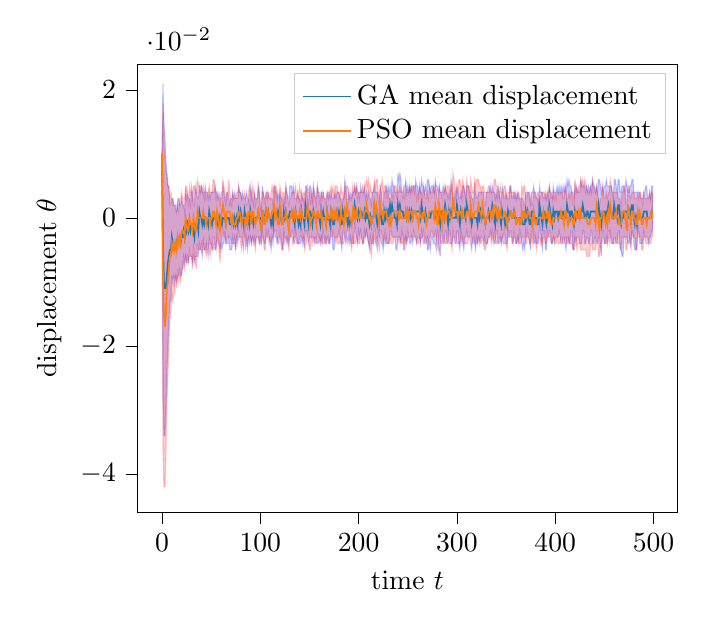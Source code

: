 % This file was created with tikzplotlib v0.10.1.
\begin{tikzpicture}

\definecolor{darkgray176}{RGB}{176,176,176}
\definecolor{darkorange25512714}{RGB}{255,127,14}
\definecolor{lightgray204}{RGB}{204,204,204}
\definecolor{steelblue31119180}{RGB}{31,119,180}

\begin{axis}[
legend cell align={left},
legend style={fill opacity=0.8, draw opacity=1, text opacity=1, draw=lightgray204},
tick align=outside,
tick pos=left,
x grid style={darkgray176},
xlabel={time \(\displaystyle t\)},
xmin=-24.95, xmax=523.95,
xtick style={color=black},
y grid style={darkgray176},
ylabel={displacement \(\displaystyle \theta\)},
ymin=-0.046, ymax=0.024,
ytick style={color=black}
]
\path [draw=blue, fill=blue, opacity=0.2]
(axis cs:0,0.01)
--(axis cs:0,0.01)
--(axis cs:1,-0.028)
--(axis cs:2,-0.034)
--(axis cs:3,-0.034)
--(axis cs:4,-0.03)
--(axis cs:5,-0.024)
--(axis cs:6,-0.02)
--(axis cs:7,-0.016)
--(axis cs:8,-0.013)
--(axis cs:9,-0.013)
--(axis cs:10,-0.009)
--(axis cs:11,-0.01)
--(axis cs:12,-0.009)
--(axis cs:13,-0.01)
--(axis cs:14,-0.009)
--(axis cs:15,-0.01)
--(axis cs:16,-0.009)
--(axis cs:17,-0.009)
--(axis cs:18,-0.008)
--(axis cs:19,-0.009)
--(axis cs:20,-0.009)
--(axis cs:21,-0.008)
--(axis cs:22,-0.006)
--(axis cs:23,-0.007)
--(axis cs:24,-0.006)
--(axis cs:25,-0.007)
--(axis cs:26,-0.006)
--(axis cs:27,-0.007)
--(axis cs:28,-0.006)
--(axis cs:29,-0.006)
--(axis cs:30,-0.006)
--(axis cs:31,-0.007)
--(axis cs:32,-0.006)
--(axis cs:33,-0.007)
--(axis cs:34,-0.006)
--(axis cs:35,-0.006)
--(axis cs:36,-0.006)
--(axis cs:37,-0.006)
--(axis cs:38,-0.004)
--(axis cs:39,-0.005)
--(axis cs:40,-0.005)
--(axis cs:41,-0.006)
--(axis cs:42,-0.004)
--(axis cs:43,-0.005)
--(axis cs:44,-0.005)
--(axis cs:45,-0.004)
--(axis cs:46,-0.005)
--(axis cs:47,-0.006)
--(axis cs:48,-0.003)
--(axis cs:49,-0.004)
--(axis cs:50,-0.004)
--(axis cs:51,-0.005)
--(axis cs:52,-0.005)
--(axis cs:53,-0.004)
--(axis cs:54,-0.005)
--(axis cs:55,-0.005)
--(axis cs:56,-0.003)
--(axis cs:57,-0.004)
--(axis cs:58,-0.004)
--(axis cs:59,-0.005)
--(axis cs:60,-0.004)
--(axis cs:61,-0.005)
--(axis cs:62,-0.004)
--(axis cs:63,-0.004)
--(axis cs:64,-0.002)
--(axis cs:65,-0.004)
--(axis cs:66,-0.004)
--(axis cs:67,-0.004)
--(axis cs:68,-0.003)
--(axis cs:69,-0.005)
--(axis cs:70,-0.005)
--(axis cs:71,-0.005)
--(axis cs:72,-0.003)
--(axis cs:73,-0.004)
--(axis cs:74,-0.003)
--(axis cs:75,-0.005)
--(axis cs:76,-0.003)
--(axis cs:77,-0.004)
--(axis cs:78,-0.003)
--(axis cs:79,-0.003)
--(axis cs:80,-0.003)
--(axis cs:81,-0.003)
--(axis cs:82,-0.004)
--(axis cs:83,-0.005)
--(axis cs:84,-0.002)
--(axis cs:85,-0.003)
--(axis cs:86,-0.004)
--(axis cs:87,-0.005)
--(axis cs:88,-0.003)
--(axis cs:89,-0.004)
--(axis cs:90,-0.003)
--(axis cs:91,-0.004)
--(axis cs:92,-0.003)
--(axis cs:93,-0.004)
--(axis cs:94,-0.003)
--(axis cs:95,-0.004)
--(axis cs:96,-0.003)
--(axis cs:97,-0.003)
--(axis cs:98,-0.003)
--(axis cs:99,-0.004)
--(axis cs:100,-0.003)
--(axis cs:101,-0.004)
--(axis cs:102,-0.002)
--(axis cs:103,-0.003)
--(axis cs:104,-0.004)
--(axis cs:105,-0.004)
--(axis cs:106,-0.003)
--(axis cs:107,-0.003)
--(axis cs:108,-0.002)
--(axis cs:109,-0.003)
--(axis cs:110,-0.004)
--(axis cs:111,-0.005)
--(axis cs:112,-0.003)
--(axis cs:113,-0.004)
--(axis cs:114,-0.002)
--(axis cs:115,-0.003)
--(axis cs:116,-0.003)
--(axis cs:117,-0.004)
--(axis cs:118,-0.003)
--(axis cs:119,-0.003)
--(axis cs:120,-0.003)
--(axis cs:121,-0.004)
--(axis cs:122,-0.005)
--(axis cs:123,-0.005)
--(axis cs:124,-0.002)
--(axis cs:125,-0.003)
--(axis cs:126,-0.003)
--(axis cs:127,-0.004)
--(axis cs:128,-0.003)
--(axis cs:129,-0.004)
--(axis cs:130,-0.003)
--(axis cs:131,-0.003)
--(axis cs:132,-0.002)
--(axis cs:133,-0.002)
--(axis cs:134,-0.004)
--(axis cs:135,-0.004)
--(axis cs:136,-0.002)
--(axis cs:137,-0.003)
--(axis cs:138,-0.004)
--(axis cs:139,-0.004)
--(axis cs:140,-0.004)
--(axis cs:141,-0.004)
--(axis cs:142,-0.003)
--(axis cs:143,-0.004)
--(axis cs:144,-0.003)
--(axis cs:145,-0.004)
--(axis cs:146,-0.002)
--(axis cs:147,-0.002)
--(axis cs:148,-0.003)
--(axis cs:149,-0.004)
--(axis cs:150,-0.003)
--(axis cs:151,-0.003)
--(axis cs:152,-0.003)
--(axis cs:153,-0.003)
--(axis cs:154,-0.003)
--(axis cs:155,-0.004)
--(axis cs:156,-0.003)
--(axis cs:157,-0.003)
--(axis cs:158,-0.004)
--(axis cs:159,-0.004)
--(axis cs:160,-0.003)
--(axis cs:161,-0.004)
--(axis cs:162,-0.003)
--(axis cs:163,-0.004)
--(axis cs:164,-0.002)
--(axis cs:165,-0.003)
--(axis cs:166,-0.004)
--(axis cs:167,-0.004)
--(axis cs:168,-0.003)
--(axis cs:169,-0.003)
--(axis cs:170,-0.004)
--(axis cs:171,-0.004)
--(axis cs:172,-0.001)
--(axis cs:173,-0.003)
--(axis cs:174,-0.005)
--(axis cs:175,-0.005)
--(axis cs:176,-0.003)
--(axis cs:177,-0.003)
--(axis cs:178,-0.003)
--(axis cs:179,-0.003)
--(axis cs:180,-0.002)
--(axis cs:181,-0.003)
--(axis cs:182,-0.004)
--(axis cs:183,-0.005)
--(axis cs:184,-0.002)
--(axis cs:185,-0.002)
--(axis cs:186,-0.003)
--(axis cs:187,-0.004)
--(axis cs:188,-0.003)
--(axis cs:189,-0.004)
--(axis cs:190,-0.003)
--(axis cs:191,-0.004)
--(axis cs:192,-0.003)
--(axis cs:193,-0.004)
--(axis cs:194,-0.004)
--(axis cs:195,-0.004)
--(axis cs:196,-0.001)
--(axis cs:197,-0.002)
--(axis cs:198,-0.003)
--(axis cs:199,-0.004)
--(axis cs:200,-0.002)
--(axis cs:201,-0.003)
--(axis cs:202,-0.002)
--(axis cs:203,-0.003)
--(axis cs:204,-0.004)
--(axis cs:205,-0.004)
--(axis cs:206,-0.002)
--(axis cs:207,-0.003)
--(axis cs:208,-0.002)
--(axis cs:209,-0.003)
--(axis cs:210,-0.004)
--(axis cs:211,-0.005)
--(axis cs:212,-0.003)
--(axis cs:213,-0.004)
--(axis cs:214,-0.004)
--(axis cs:215,-0.004)
--(axis cs:216,-0.001)
--(axis cs:217,-0.002)
--(axis cs:218,-0.004)
--(axis cs:219,-0.005)
--(axis cs:220,-0.002)
--(axis cs:221,-0.003)
--(axis cs:222,-0.003)
--(axis cs:223,-0.004)
--(axis cs:224,-0.004)
--(axis cs:225,-0.005)
--(axis cs:226,-0.003)
--(axis cs:227,-0.004)
--(axis cs:228,-0.003)
--(axis cs:229,-0.004)
--(axis cs:230,-0.004)
--(axis cs:231,-0.004)
--(axis cs:232,-0.002)
--(axis cs:233,-0.002)
--(axis cs:234,-0.003)
--(axis cs:235,-0.003)
--(axis cs:236,-0.003)
--(axis cs:237,-0.003)
--(axis cs:238,-0.005)
--(axis cs:239,-0.005)
--(axis cs:240,-0.003)
--(axis cs:241,-0.003)
--(axis cs:242,-0.003)
--(axis cs:243,-0.004)
--(axis cs:244,-0.002)
--(axis cs:245,-0.003)
--(axis cs:246,-0.005)
--(axis cs:247,-0.005)
--(axis cs:248,-0.003)
--(axis cs:249,-0.004)
--(axis cs:250,-0.003)
--(axis cs:251,-0.003)
--(axis cs:252,-0.004)
--(axis cs:253,-0.004)
--(axis cs:254,-0.003)
--(axis cs:255,-0.004)
--(axis cs:256,-0.003)
--(axis cs:257,-0.003)
--(axis cs:258,-0.003)
--(axis cs:259,-0.004)
--(axis cs:260,-0.003)
--(axis cs:261,-0.003)
--(axis cs:262,-0.003)
--(axis cs:263,-0.004)
--(axis cs:264,-0.002)
--(axis cs:265,-0.003)
--(axis cs:266,-0.004)
--(axis cs:267,-0.004)
--(axis cs:268,-0.003)
--(axis cs:269,-0.003)
--(axis cs:270,-0.005)
--(axis cs:271,-0.005)
--(axis cs:272,-0.004)
--(axis cs:273,-0.005)
--(axis cs:274,-0.003)
--(axis cs:275,-0.003)
--(axis cs:276,-0.004)
--(axis cs:277,-0.004)
--(axis cs:278,-0.004)
--(axis cs:279,-0.005)
--(axis cs:280,-0.002)
--(axis cs:281,-0.003)
--(axis cs:282,-0.005)
--(axis cs:283,-0.006)
--(axis cs:284,-0.002)
--(axis cs:285,-0.002)
--(axis cs:286,-0.004)
--(axis cs:287,-0.004)
--(axis cs:288,-0.002)
--(axis cs:289,-0.002)
--(axis cs:290,-0.004)
--(axis cs:291,-0.004)
--(axis cs:292,-0.002)
--(axis cs:293,-0.002)
--(axis cs:294,-0.004)
--(axis cs:295,-0.004)
--(axis cs:296,-0.003)
--(axis cs:297,-0.003)
--(axis cs:298,-0.004)
--(axis cs:299,-0.004)
--(axis cs:300,-0.002)
--(axis cs:301,-0.002)
--(axis cs:302,-0.004)
--(axis cs:303,-0.005)
--(axis cs:304,-0.002)
--(axis cs:305,-0.003)
--(axis cs:306,-0.004)
--(axis cs:307,-0.005)
--(axis cs:308,-0.003)
--(axis cs:309,-0.003)
--(axis cs:310,-0.002)
--(axis cs:311,-0.003)
--(axis cs:312,-0.003)
--(axis cs:313,-0.003)
--(axis cs:314,-0.004)
--(axis cs:315,-0.005)
--(axis cs:316,-0.003)
--(axis cs:317,-0.003)
--(axis cs:318,-0.004)
--(axis cs:319,-0.005)
--(axis cs:320,-0.003)
--(axis cs:321,-0.004)
--(axis cs:322,-0.003)
--(axis cs:323,-0.004)
--(axis cs:324,-0.003)
--(axis cs:325,-0.003)
--(axis cs:326,-0.003)
--(axis cs:327,-0.004)
--(axis cs:328,-0.003)
--(axis cs:329,-0.004)
--(axis cs:330,-0.004)
--(axis cs:331,-0.004)
--(axis cs:332,-0.003)
--(axis cs:333,-0.003)
--(axis cs:334,-0.002)
--(axis cs:335,-0.003)
--(axis cs:336,-0.002)
--(axis cs:337,-0.003)
--(axis cs:338,-0.004)
--(axis cs:339,-0.004)
--(axis cs:340,-0.002)
--(axis cs:341,-0.002)
--(axis cs:342,-0.004)
--(axis cs:343,-0.004)
--(axis cs:344,-0.003)
--(axis cs:345,-0.004)
--(axis cs:346,-0.003)
--(axis cs:347,-0.004)
--(axis cs:348,-0.004)
--(axis cs:349,-0.004)
--(axis cs:350,-0.004)
--(axis cs:351,-0.004)
--(axis cs:352,-0.002)
--(axis cs:353,-0.003)
--(axis cs:354,-0.003)
--(axis cs:355,-0.003)
--(axis cs:356,-0.003)
--(axis cs:357,-0.004)
--(axis cs:358,-0.003)
--(axis cs:359,-0.003)
--(axis cs:360,-0.004)
--(axis cs:361,-0.004)
--(axis cs:362,-0.003)
--(axis cs:363,-0.004)
--(axis cs:364,-0.002)
--(axis cs:365,-0.003)
--(axis cs:366,-0.004)
--(axis cs:367,-0.005)
--(axis cs:368,-0.004)
--(axis cs:369,-0.005)
--(axis cs:370,-0.002)
--(axis cs:371,-0.003)
--(axis cs:372,-0.003)
--(axis cs:373,-0.003)
--(axis cs:374,-0.004)
--(axis cs:375,-0.005)
--(axis cs:376,-0.001)
--(axis cs:377,-0.002)
--(axis cs:378,-0.004)
--(axis cs:379,-0.004)
--(axis cs:380,-0.003)
--(axis cs:381,-0.004)
--(axis cs:382,-0.004)
--(axis cs:383,-0.004)
--(axis cs:384,-0.001)
--(axis cs:385,-0.002)
--(axis cs:386,-0.004)
--(axis cs:387,-0.005)
--(axis cs:388,-0.002)
--(axis cs:389,-0.002)
--(axis cs:390,-0.005)
--(axis cs:391,-0.005)
--(axis cs:392,-0.003)
--(axis cs:393,-0.003)
--(axis cs:394,-0.002)
--(axis cs:395,-0.002)
--(axis cs:396,-0.004)
--(axis cs:397,-0.004)
--(axis cs:398,-0.003)
--(axis cs:399,-0.004)
--(axis cs:400,-0.003)
--(axis cs:401,-0.003)
--(axis cs:402,-0.003)
--(axis cs:403,-0.003)
--(axis cs:404,-0.002)
--(axis cs:405,-0.003)
--(axis cs:406,-0.004)
--(axis cs:407,-0.004)
--(axis cs:408,-0.003)
--(axis cs:409,-0.003)
--(axis cs:410,-0.004)
--(axis cs:411,-0.005)
--(axis cs:412,-0.003)
--(axis cs:413,-0.003)
--(axis cs:414,-0.004)
--(axis cs:415,-0.004)
--(axis cs:416,-0.002)
--(axis cs:417,-0.002)
--(axis cs:418,-0.005)
--(axis cs:419,-0.005)
--(axis cs:420,-0.003)
--(axis cs:421,-0.004)
--(axis cs:422,-0.003)
--(axis cs:423,-0.003)
--(axis cs:424,-0.003)
--(axis cs:425,-0.004)
--(axis cs:426,-0.004)
--(axis cs:427,-0.004)
--(axis cs:428,-0.002)
--(axis cs:429,-0.002)
--(axis cs:430,-0.004)
--(axis cs:431,-0.004)
--(axis cs:432,-0.003)
--(axis cs:433,-0.003)
--(axis cs:434,-0.004)
--(axis cs:435,-0.004)
--(axis cs:436,-0.002)
--(axis cs:437,-0.002)
--(axis cs:438,-0.004)
--(axis cs:439,-0.004)
--(axis cs:440,-0.003)
--(axis cs:441,-0.003)
--(axis cs:442,-0.004)
--(axis cs:443,-0.004)
--(axis cs:444,-0.003)
--(axis cs:445,-0.003)
--(axis cs:446,-0.005)
--(axis cs:447,-0.006)
--(axis cs:448,-0.002)
--(axis cs:449,-0.002)
--(axis cs:450,-0.004)
--(axis cs:451,-0.004)
--(axis cs:452,-0.003)
--(axis cs:453,-0.004)
--(axis cs:454,-0.002)
--(axis cs:455,-0.002)
--(axis cs:456,-0.003)
--(axis cs:457,-0.004)
--(axis cs:458,-0.004)
--(axis cs:459,-0.004)
--(axis cs:460,-0.003)
--(axis cs:461,-0.003)
--(axis cs:462,-0.004)
--(axis cs:463,-0.004)
--(axis cs:464,-0.002)
--(axis cs:465,-0.002)
--(axis cs:466,-0.005)
--(axis cs:467,-0.005)
--(axis cs:468,-0.006)
--(axis cs:469,-0.006)
--(axis cs:470,-0.003)
--(axis cs:471,-0.003)
--(axis cs:472,-0.003)
--(axis cs:473,-0.003)
--(axis cs:474,-0.004)
--(axis cs:475,-0.004)
--(axis cs:476,-0.003)
--(axis cs:477,-0.004)
--(axis cs:478,-0.002)
--(axis cs:479,-0.002)
--(axis cs:480,-0.004)
--(axis cs:481,-0.005)
--(axis cs:482,-0.005)
--(axis cs:483,-0.005)
--(axis cs:484,-0.001)
--(axis cs:485,-0.002)
--(axis cs:486,-0.004)
--(axis cs:487,-0.004)
--(axis cs:488,-0.004)
--(axis cs:489,-0.004)
--(axis cs:490,-0.002)
--(axis cs:491,-0.003)
--(axis cs:492,-0.003)
--(axis cs:493,-0.003)
--(axis cs:494,-0.003)
--(axis cs:495,-0.004)
--(axis cs:496,-0.003)
--(axis cs:497,-0.003)
--(axis cs:498,-0.002)
--(axis cs:499,-0.002)
--(axis cs:499,0.005)
--(axis cs:499,0.005)
--(axis cs:498,0.005)
--(axis cs:497,0.003)
--(axis cs:496,0.004)
--(axis cs:495,0.003)
--(axis cs:494,0.003)
--(axis cs:493,0.005)
--(axis cs:492,0.005)
--(axis cs:491,0.004)
--(axis cs:490,0.004)
--(axis cs:489,0.003)
--(axis cs:488,0.003)
--(axis cs:487,0.003)
--(axis cs:486,0.004)
--(axis cs:485,0.004)
--(axis cs:484,0.004)
--(axis cs:483,0.004)
--(axis cs:482,0.004)
--(axis cs:481,0.004)
--(axis cs:480,0.004)
--(axis cs:479,0.006)
--(axis cs:478,0.006)
--(axis cs:477,0.005)
--(axis cs:476,0.005)
--(axis cs:475,0.004)
--(axis cs:474,0.004)
--(axis cs:473,0.005)
--(axis cs:472,0.006)
--(axis cs:471,0.004)
--(axis cs:470,0.005)
--(axis cs:469,0.005)
--(axis cs:468,0.005)
--(axis cs:467,0.004)
--(axis cs:466,0.004)
--(axis cs:465,0.006)
--(axis cs:464,0.006)
--(axis cs:463,0.004)
--(axis cs:462,0.005)
--(axis cs:461,0.006)
--(axis cs:460,0.006)
--(axis cs:459,0.003)
--(axis cs:458,0.004)
--(axis cs:457,0.005)
--(axis cs:456,0.005)
--(axis cs:455,0.005)
--(axis cs:454,0.005)
--(axis cs:453,0.005)
--(axis cs:452,0.006)
--(axis cs:451,0.005)
--(axis cs:450,0.005)
--(axis cs:449,0.004)
--(axis cs:448,0.005)
--(axis cs:447,0.004)
--(axis cs:446,0.005)
--(axis cs:445,0.006)
--(axis cs:444,0.006)
--(axis cs:443,0.004)
--(axis cs:442,0.005)
--(axis cs:441,0.004)
--(axis cs:440,0.005)
--(axis cs:439,0.005)
--(axis cs:438,0.006)
--(axis cs:437,0.004)
--(axis cs:436,0.005)
--(axis cs:435,0.004)
--(axis cs:434,0.005)
--(axis cs:433,0.004)
--(axis cs:432,0.005)
--(axis cs:431,0.004)
--(axis cs:430,0.005)
--(axis cs:429,0.005)
--(axis cs:428,0.005)
--(axis cs:427,0.005)
--(axis cs:426,0.006)
--(axis cs:425,0.004)
--(axis cs:424,0.004)
--(axis cs:423,0.004)
--(axis cs:422,0.005)
--(axis cs:421,0.004)
--(axis cs:420,0.005)
--(axis cs:419,0.003)
--(axis cs:418,0.004)
--(axis cs:417,0.004)
--(axis cs:416,0.005)
--(axis cs:415,0.005)
--(axis cs:414,0.006)
--(axis cs:413,0.005)
--(axis cs:412,0.006)
--(axis cs:411,0.004)
--(axis cs:410,0.005)
--(axis cs:409,0.004)
--(axis cs:408,0.005)
--(axis cs:407,0.004)
--(axis cs:406,0.005)
--(axis cs:405,0.004)
--(axis cs:404,0.005)
--(axis cs:403,0.004)
--(axis cs:402,0.005)
--(axis cs:401,0.004)
--(axis cs:400,0.004)
--(axis cs:399,0.004)
--(axis cs:398,0.005)
--(axis cs:397,0.003)
--(axis cs:396,0.004)
--(axis cs:395,0.004)
--(axis cs:394,0.005)
--(axis cs:393,0.003)
--(axis cs:392,0.004)
--(axis cs:391,0.003)
--(axis cs:390,0.004)
--(axis cs:389,0.003)
--(axis cs:388,0.003)
--(axis cs:387,0.004)
--(axis cs:386,0.004)
--(axis cs:385,0.004)
--(axis cs:384,0.005)
--(axis cs:383,0.002)
--(axis cs:382,0.003)
--(axis cs:381,0.003)
--(axis cs:380,0.004)
--(axis cs:379,0.004)
--(axis cs:378,0.005)
--(axis cs:377,0.004)
--(axis cs:376,0.004)
--(axis cs:375,0.002)
--(axis cs:374,0.003)
--(axis cs:373,0.004)
--(axis cs:372,0.004)
--(axis cs:371,0.004)
--(axis cs:370,0.004)
--(axis cs:369,0.002)
--(axis cs:368,0.002)
--(axis cs:367,0.003)
--(axis cs:366,0.003)
--(axis cs:365,0.003)
--(axis cs:364,0.003)
--(axis cs:363,0.003)
--(axis cs:362,0.004)
--(axis cs:361,0.003)
--(axis cs:360,0.004)
--(axis cs:359,0.003)
--(axis cs:358,0.004)
--(axis cs:357,0.003)
--(axis cs:356,0.003)
--(axis cs:355,0.005)
--(axis cs:354,0.005)
--(axis cs:353,0.003)
--(axis cs:352,0.003)
--(axis cs:351,0.003)
--(axis cs:350,0.004)
--(axis cs:349,0.003)
--(axis cs:348,0.003)
--(axis cs:347,0.004)
--(axis cs:346,0.005)
--(axis cs:345,0.002)
--(axis cs:344,0.003)
--(axis cs:343,0.004)
--(axis cs:342,0.005)
--(axis cs:341,0.003)
--(axis cs:340,0.004)
--(axis cs:339,0.003)
--(axis cs:338,0.004)
--(axis cs:337,0.004)
--(axis cs:336,0.005)
--(axis cs:335,0.004)
--(axis cs:334,0.005)
--(axis cs:333,0.004)
--(axis cs:332,0.004)
--(axis cs:331,0.004)
--(axis cs:330,0.004)
--(axis cs:329,0.002)
--(axis cs:328,0.002)
--(axis cs:327,0.004)
--(axis cs:326,0.004)
--(axis cs:325,0.004)
--(axis cs:324,0.004)
--(axis cs:323,0.004)
--(axis cs:322,0.004)
--(axis cs:321,0.003)
--(axis cs:320,0.003)
--(axis cs:319,0.004)
--(axis cs:318,0.005)
--(axis cs:317,0.002)
--(axis cs:316,0.003)
--(axis cs:315,0.003)
--(axis cs:314,0.004)
--(axis cs:313,0.004)
--(axis cs:312,0.005)
--(axis cs:311,0.005)
--(axis cs:310,0.005)
--(axis cs:309,0.003)
--(axis cs:308,0.004)
--(axis cs:307,0.005)
--(axis cs:306,0.005)
--(axis cs:305,0.003)
--(axis cs:304,0.004)
--(axis cs:303,0.003)
--(axis cs:302,0.003)
--(axis cs:301,0.004)
--(axis cs:300,0.005)
--(axis cs:299,0.003)
--(axis cs:298,0.004)
--(axis cs:297,0.002)
--(axis cs:296,0.003)
--(axis cs:295,0.005)
--(axis cs:294,0.006)
--(axis cs:293,0.003)
--(axis cs:292,0.004)
--(axis cs:291,0.003)
--(axis cs:290,0.004)
--(axis cs:289,0.004)
--(axis cs:288,0.005)
--(axis cs:287,0.004)
--(axis cs:286,0.005)
--(axis cs:285,0.004)
--(axis cs:284,0.004)
--(axis cs:283,0.004)
--(axis cs:282,0.005)
--(axis cs:281,0.004)
--(axis cs:280,0.005)
--(axis cs:279,0.005)
--(axis cs:278,0.006)
--(axis cs:277,0.004)
--(axis cs:276,0.005)
--(axis cs:275,0.005)
--(axis cs:274,0.005)
--(axis cs:273,0.004)
--(axis cs:272,0.005)
--(axis cs:271,0.006)
--(axis cs:270,0.006)
--(axis cs:269,0.004)
--(axis cs:268,0.005)
--(axis cs:267,0.004)
--(axis cs:266,0.005)
--(axis cs:265,0.005)
--(axis cs:264,0.006)
--(axis cs:263,0.004)
--(axis cs:262,0.005)
--(axis cs:261,0.004)
--(axis cs:260,0.005)
--(axis cs:259,0.005)
--(axis cs:258,0.006)
--(axis cs:257,0.004)
--(axis cs:256,0.005)
--(axis cs:255,0.005)
--(axis cs:254,0.005)
--(axis cs:253,0.004)
--(axis cs:252,0.005)
--(axis cs:251,0.004)
--(axis cs:250,0.005)
--(axis cs:249,0.004)
--(axis cs:248,0.006)
--(axis cs:247,0.005)
--(axis cs:246,0.005)
--(axis cs:245,0.004)
--(axis cs:244,0.004)
--(axis cs:243,0.006)
--(axis cs:242,0.007)
--(axis cs:241,0.006)
--(axis cs:240,0.007)
--(axis cs:239,0.003)
--(axis cs:238,0.004)
--(axis cs:237,0.004)
--(axis cs:236,0.005)
--(axis cs:235,0.005)
--(axis cs:234,0.006)
--(axis cs:233,0.004)
--(axis cs:232,0.005)
--(axis cs:231,0.004)
--(axis cs:230,0.005)
--(axis cs:229,0.004)
--(axis cs:228,0.005)
--(axis cs:227,0.004)
--(axis cs:226,0.004)
--(axis cs:225,0.002)
--(axis cs:224,0.002)
--(axis cs:223,0.004)
--(axis cs:222,0.005)
--(axis cs:221,0.002)
--(axis cs:220,0.003)
--(axis cs:219,0.004)
--(axis cs:218,0.004)
--(axis cs:217,0.004)
--(axis cs:216,0.005)
--(axis cs:215,0.004)
--(axis cs:214,0.004)
--(axis cs:213,0.002)
--(axis cs:212,0.003)
--(axis cs:211,0.003)
--(axis cs:210,0.004)
--(axis cs:209,0.003)
--(axis cs:208,0.004)
--(axis cs:207,0.003)
--(axis cs:206,0.005)
--(axis cs:205,0.004)
--(axis cs:204,0.004)
--(axis cs:203,0.004)
--(axis cs:202,0.005)
--(axis cs:201,0.003)
--(axis cs:200,0.004)
--(axis cs:199,0.004)
--(axis cs:198,0.005)
--(axis cs:197,0.004)
--(axis cs:196,0.005)
--(axis cs:195,0.004)
--(axis cs:194,0.004)
--(axis cs:193,0.003)
--(axis cs:192,0.004)
--(axis cs:191,0.003)
--(axis cs:190,0.004)
--(axis cs:189,0.002)
--(axis cs:188,0.002)
--(axis cs:187,0.005)
--(axis cs:186,0.006)
--(axis cs:185,0.003)
--(axis cs:184,0.003)
--(axis cs:183,0.002)
--(axis cs:182,0.003)
--(axis cs:181,0.003)
--(axis cs:180,0.004)
--(axis cs:179,0.004)
--(axis cs:178,0.004)
--(axis cs:177,0.003)
--(axis cs:176,0.004)
--(axis cs:175,0.003)
--(axis cs:174,0.003)
--(axis cs:173,0.003)
--(axis cs:172,0.004)
--(axis cs:171,0.003)
--(axis cs:170,0.004)
--(axis cs:169,0.003)
--(axis cs:168,0.004)
--(axis cs:167,0.003)
--(axis cs:166,0.003)
--(axis cs:165,0.003)
--(axis cs:164,0.004)
--(axis cs:163,0.004)
--(axis cs:162,0.004)
--(axis cs:161,0.002)
--(axis cs:160,0.003)
--(axis cs:159,0.004)
--(axis cs:158,0.005)
--(axis cs:157,0.003)
--(axis cs:156,0.003)
--(axis cs:155,0.004)
--(axis cs:154,0.005)
--(axis cs:153,0.002)
--(axis cs:152,0.004)
--(axis cs:151,0.005)
--(axis cs:150,0.005)
--(axis cs:149,0.002)
--(axis cs:148,0.003)
--(axis cs:147,0.005)
--(axis cs:146,0.005)
--(axis cs:145,0.002)
--(axis cs:144,0.003)
--(axis cs:143,0.003)
--(axis cs:142,0.004)
--(axis cs:141,0.002)
--(axis cs:140,0.003)
--(axis cs:139,0.003)
--(axis cs:138,0.004)
--(axis cs:137,0.003)
--(axis cs:136,0.003)
--(axis cs:135,0.003)
--(axis cs:134,0.005)
--(axis cs:133,0.004)
--(axis cs:132,0.005)
--(axis cs:131,0.005)
--(axis cs:130,0.005)
--(axis cs:129,0.003)
--(axis cs:128,0.003)
--(axis cs:127,0.004)
--(axis cs:126,0.005)
--(axis cs:125,0.002)
--(axis cs:124,0.003)
--(axis cs:123,0.002)
--(axis cs:122,0.003)
--(axis cs:121,0.003)
--(axis cs:120,0.004)
--(axis cs:119,0.003)
--(axis cs:118,0.004)
--(axis cs:117,0.003)
--(axis cs:116,0.004)
--(axis cs:115,0.005)
--(axis cs:114,0.005)
--(axis cs:113,0.002)
--(axis cs:112,0.003)
--(axis cs:111,0.003)
--(axis cs:110,0.003)
--(axis cs:109,0.003)
--(axis cs:108,0.004)
--(axis cs:107,0.004)
--(axis cs:106,0.004)
--(axis cs:105,0.003)
--(axis cs:104,0.003)
--(axis cs:103,0.004)
--(axis cs:102,0.005)
--(axis cs:101,0.001)
--(axis cs:100,0.002)
--(axis cs:99,0.004)
--(axis cs:98,0.005)
--(axis cs:97,0.003)
--(axis cs:96,0.003)
--(axis cs:95,0.003)
--(axis cs:94,0.004)
--(axis cs:93,0.002)
--(axis cs:92,0.003)
--(axis cs:91,0.004)
--(axis cs:90,0.005)
--(axis cs:89,0.002)
--(axis cs:88,0.003)
--(axis cs:87,0.003)
--(axis cs:86,0.004)
--(axis cs:85,0.003)
--(axis cs:84,0.003)
--(axis cs:83,0.003)
--(axis cs:82,0.004)
--(axis cs:81,0.003)
--(axis cs:80,0.004)
--(axis cs:79,0.004)
--(axis cs:78,0.005)
--(axis cs:77,0.003)
--(axis cs:76,0.003)
--(axis cs:75,0.003)
--(axis cs:74,0.004)
--(axis cs:73,0.003)
--(axis cs:72,0.004)
--(axis cs:71,0.003)
--(axis cs:70,0.003)
--(axis cs:69,0.002)
--(axis cs:68,0.003)
--(axis cs:67,0.004)
--(axis cs:66,0.004)
--(axis cs:65,0.002)
--(axis cs:64,0.003)
--(axis cs:63,0.004)
--(axis cs:62,0.005)
--(axis cs:61,0.003)
--(axis cs:60,0.003)
--(axis cs:59,0.003)
--(axis cs:58,0.004)
--(axis cs:57,0.003)
--(axis cs:56,0.004)
--(axis cs:55,0.004)
--(axis cs:54,0.005)
--(axis cs:53,0.004)
--(axis cs:52,0.004)
--(axis cs:51,0.004)
--(axis cs:50,0.004)
--(axis cs:49,0.003)
--(axis cs:48,0.004)
--(axis cs:47,0.003)
--(axis cs:46,0.004)
--(axis cs:45,0.004)
--(axis cs:44,0.005)
--(axis cs:43,0.003)
--(axis cs:42,0.004)
--(axis cs:41,0.004)
--(axis cs:40,0.005)
--(axis cs:39,0.004)
--(axis cs:38,0.005)
--(axis cs:37,0.003)
--(axis cs:36,0.003)
--(axis cs:35,0.004)
--(axis cs:34,0.005)
--(axis cs:33,0.002)
--(axis cs:32,0.002)
--(axis cs:31,0.004)
--(axis cs:30,0.005)
--(axis cs:29,0.002)
--(axis cs:28,0.003)
--(axis cs:27,0.003)
--(axis cs:26,0.004)
--(axis cs:25,0.003)
--(axis cs:24,0.004)
--(axis cs:23,0.001)
--(axis cs:22,0.002)
--(axis cs:21,0.002)
--(axis cs:20,0.003)
--(axis cs:19,0.002)
--(axis cs:18,0.002)
--(axis cs:17,0.003)
--(axis cs:16,0.003)
--(axis cs:15,0.001)
--(axis cs:14,0.002)
--(axis cs:13,0.002)
--(axis cs:12,0.002)
--(axis cs:11,0.003)
--(axis cs:10,0.003)
--(axis cs:9,0.002)
--(axis cs:8,0.002)
--(axis cs:7,0.005)
--(axis cs:6,0.005)
--(axis cs:5,0.007)
--(axis cs:4,0.009)
--(axis cs:3,0.013)
--(axis cs:2,0.015)
--(axis cs:1,0.021)
--(axis cs:0,0.01)
--cycle;

\path [draw=red, fill=red, opacity=0.2]
(axis cs:0,0.01)
--(axis cs:0,0.01)
--(axis cs:1,-0.036)
--(axis cs:2,-0.042)
--(axis cs:3,-0.042)
--(axis cs:4,-0.037)
--(axis cs:5,-0.029)
--(axis cs:6,-0.025)
--(axis cs:7,-0.02)
--(axis cs:8,-0.016)
--(axis cs:9,-0.015)
--(axis cs:10,-0.012)
--(axis cs:11,-0.013)
--(axis cs:12,-0.01)
--(axis cs:13,-0.012)
--(axis cs:14,-0.009)
--(axis cs:15,-0.011)
--(axis cs:16,-0.008)
--(axis cs:17,-0.01)
--(axis cs:18,-0.009)
--(axis cs:19,-0.01)
--(axis cs:20,-0.008)
--(axis cs:21,-0.008)
--(axis cs:22,-0.007)
--(axis cs:23,-0.008)
--(axis cs:24,-0.006)
--(axis cs:25,-0.007)
--(axis cs:26,-0.007)
--(axis cs:27,-0.007)
--(axis cs:28,-0.005)
--(axis cs:29,-0.006)
--(axis cs:30,-0.006)
--(axis cs:31,-0.008)
--(axis cs:32,-0.004)
--(axis cs:33,-0.006)
--(axis cs:34,-0.007)
--(axis cs:35,-0.008)
--(axis cs:36,-0.004)
--(axis cs:37,-0.005)
--(axis cs:38,-0.005)
--(axis cs:39,-0.005)
--(axis cs:40,-0.004)
--(axis cs:41,-0.005)
--(axis cs:42,-0.003)
--(axis cs:43,-0.005)
--(axis cs:44,-0.005)
--(axis cs:45,-0.006)
--(axis cs:46,-0.004)
--(axis cs:47,-0.004)
--(axis cs:48,-0.005)
--(axis cs:49,-0.006)
--(axis cs:50,-0.004)
--(axis cs:51,-0.005)
--(axis cs:52,-0.003)
--(axis cs:53,-0.003)
--(axis cs:54,-0.004)
--(axis cs:55,-0.005)
--(axis cs:56,-0.002)
--(axis cs:57,-0.003)
--(axis cs:58,-0.005)
--(axis cs:59,-0.007)
--(axis cs:60,-0.004)
--(axis cs:61,-0.003)
--(axis cs:62,-0.002)
--(axis cs:63,-0.003)
--(axis cs:64,-0.003)
--(axis cs:65,-0.004)
--(axis cs:66,-0.003)
--(axis cs:67,-0.003)
--(axis cs:68,-0.003)
--(axis cs:69,-0.003)
--(axis cs:70,-0.003)
--(axis cs:71,-0.004)
--(axis cs:72,-0.004)
--(axis cs:73,-0.004)
--(axis cs:74,-0.004)
--(axis cs:75,-0.005)
--(axis cs:76,-0.003)
--(axis cs:77,-0.003)
--(axis cs:78,-0.002)
--(axis cs:79,-0.003)
--(axis cs:80,-0.004)
--(axis cs:81,-0.005)
--(axis cs:82,-0.003)
--(axis cs:83,-0.002)
--(axis cs:84,-0.003)
--(axis cs:85,-0.005)
--(axis cs:86,-0.003)
--(axis cs:87,-0.004)
--(axis cs:88,-0.003)
--(axis cs:89,-0.003)
--(axis cs:90,-0.003)
--(axis cs:91,-0.004)
--(axis cs:92,-0.003)
--(axis cs:93,-0.003)
--(axis cs:94,-0.004)
--(axis cs:95,-0.005)
--(axis cs:96,-0.003)
--(axis cs:97,-0.003)
--(axis cs:98,-0.003)
--(axis cs:99,-0.004)
--(axis cs:100,-0.004)
--(axis cs:101,-0.004)
--(axis cs:102,-0.003)
--(axis cs:103,-0.003)
--(axis cs:104,-0.005)
--(axis cs:105,-0.005)
--(axis cs:106,-0.002)
--(axis cs:107,-0.003)
--(axis cs:108,-0.003)
--(axis cs:109,-0.004)
--(axis cs:110,-0.003)
--(axis cs:111,-0.004)
--(axis cs:112,-0.003)
--(axis cs:113,-0.003)
--(axis cs:114,-0.002)
--(axis cs:115,-0.002)
--(axis cs:116,-0.002)
--(axis cs:117,-0.003)
--(axis cs:118,-0.004)
--(axis cs:119,-0.004)
--(axis cs:120,-0.002)
--(axis cs:121,-0.003)
--(axis cs:122,-0.004)
--(axis cs:123,-0.005)
--(axis cs:124,-0.003)
--(axis cs:125,-0.004)
--(axis cs:126,-0.003)
--(axis cs:127,-0.003)
--(axis cs:128,-0.004)
--(axis cs:129,-0.005)
--(axis cs:130,-0.002)
--(axis cs:131,-0.003)
--(axis cs:132,-0.003)
--(axis cs:133,-0.004)
--(axis cs:134,-0.003)
--(axis cs:135,-0.003)
--(axis cs:136,-0.003)
--(axis cs:137,-0.004)
--(axis cs:138,-0.004)
--(axis cs:139,-0.004)
--(axis cs:140,-0.003)
--(axis cs:141,-0.003)
--(axis cs:142,-0.002)
--(axis cs:143,-0.003)
--(axis cs:144,-0.004)
--(axis cs:145,-0.005)
--(axis cs:146,-0.004)
--(axis cs:147,-0.004)
--(axis cs:148,-0.002)
--(axis cs:149,-0.002)
--(axis cs:150,-0.005)
--(axis cs:151,-0.005)
--(axis cs:152,-0.003)
--(axis cs:153,-0.004)
--(axis cs:154,-0.003)
--(axis cs:155,-0.003)
--(axis cs:156,-0.004)
--(axis cs:157,-0.004)
--(axis cs:158,-0.002)
--(axis cs:159,-0.003)
--(axis cs:160,-0.003)
--(axis cs:161,-0.004)
--(axis cs:162,-0.003)
--(axis cs:163,-0.004)
--(axis cs:164,-0.004)
--(axis cs:165,-0.004)
--(axis cs:166,-0.003)
--(axis cs:167,-0.004)
--(axis cs:168,-0.003)
--(axis cs:169,-0.004)
--(axis cs:170,-0.004)
--(axis cs:171,-0.003)
--(axis cs:172,-0.003)
--(axis cs:173,-0.003)
--(axis cs:174,-0.002)
--(axis cs:175,-0.003)
--(axis cs:176,-0.003)
--(axis cs:177,-0.004)
--(axis cs:178,-0.003)
--(axis cs:179,-0.004)
--(axis cs:180,-0.004)
--(axis cs:181,-0.004)
--(axis cs:182,-0.003)
--(axis cs:183,-0.004)
--(axis cs:184,-0.004)
--(axis cs:185,-0.004)
--(axis cs:186,-0.003)
--(axis cs:187,-0.003)
--(axis cs:188,-0.002)
--(axis cs:189,-0.002)
--(axis cs:190,-0.002)
--(axis cs:191,-0.003)
--(axis cs:192,-0.004)
--(axis cs:193,-0.005)
--(axis cs:194,-0.003)
--(axis cs:195,-0.004)
--(axis cs:196,-0.004)
--(axis cs:197,-0.004)
--(axis cs:198,-0.003)
--(axis cs:199,-0.004)
--(axis cs:200,-0.004)
--(axis cs:201,-0.004)
--(axis cs:202,-0.003)
--(axis cs:203,-0.003)
--(axis cs:204,-0.004)
--(axis cs:205,-0.004)
--(axis cs:206,-0.003)
--(axis cs:207,-0.003)
--(axis cs:208,-0.002)
--(axis cs:209,-0.003)
--(axis cs:210,-0.004)
--(axis cs:211,-0.004)
--(axis cs:212,-0.005)
--(axis cs:213,-0.006)
--(axis cs:214,-0.003)
--(axis cs:215,-0.004)
--(axis cs:216,-0.003)
--(axis cs:217,-0.004)
--(axis cs:218,-0.003)
--(axis cs:219,-0.003)
--(axis cs:220,-0.004)
--(axis cs:221,-0.005)
--(axis cs:222,-0.002)
--(axis cs:223,-0.002)
--(axis cs:224,-0.003)
--(axis cs:225,-0.004)
--(axis cs:226,-0.003)
--(axis cs:227,-0.002)
--(axis cs:228,-0.004)
--(axis cs:229,-0.004)
--(axis cs:230,-0.004)
--(axis cs:231,-0.004)
--(axis cs:232,-0.003)
--(axis cs:233,-0.004)
--(axis cs:234,-0.004)
--(axis cs:235,-0.004)
--(axis cs:236,-0.003)
--(axis cs:237,-0.003)
--(axis cs:238,-0.003)
--(axis cs:239,-0.003)
--(axis cs:240,-0.003)
--(axis cs:241,-0.004)
--(axis cs:242,-0.003)
--(axis cs:243,-0.004)
--(axis cs:244,-0.004)
--(axis cs:245,-0.004)
--(axis cs:246,-0.003)
--(axis cs:247,-0.004)
--(axis cs:248,-0.003)
--(axis cs:249,-0.004)
--(axis cs:250,-0.002)
--(axis cs:251,-0.003)
--(axis cs:252,-0.003)
--(axis cs:253,-0.003)
--(axis cs:254,-0.003)
--(axis cs:255,-0.003)
--(axis cs:256,-0.002)
--(axis cs:257,-0.003)
--(axis cs:258,-0.003)
--(axis cs:259,-0.004)
--(axis cs:260,-0.004)
--(axis cs:261,-0.004)
--(axis cs:262,-0.003)
--(axis cs:263,-0.004)
--(axis cs:264,-0.003)
--(axis cs:265,-0.003)
--(axis cs:266,-0.002)
--(axis cs:267,-0.003)
--(axis cs:268,-0.004)
--(axis cs:269,-0.004)
--(axis cs:270,-0.003)
--(axis cs:271,-0.004)
--(axis cs:272,-0.003)
--(axis cs:273,-0.003)
--(axis cs:274,-0.002)
--(axis cs:275,-0.002)
--(axis cs:276,-0.003)
--(axis cs:277,-0.003)
--(axis cs:278,-0.002)
--(axis cs:279,-0.003)
--(axis cs:280,-0.004)
--(axis cs:281,-0.005)
--(axis cs:282,-0.002)
--(axis cs:283,-0.003)
--(axis cs:284,-0.004)
--(axis cs:285,-0.004)
--(axis cs:286,-0.003)
--(axis cs:287,-0.003)
--(axis cs:288,-0.004)
--(axis cs:289,-0.004)
--(axis cs:290,-0.003)
--(axis cs:291,-0.002)
--(axis cs:292,-0.004)
--(axis cs:293,-0.004)
--(axis cs:294,-0.004)
--(axis cs:295,-0.005)
--(axis cs:296,-0.002)
--(axis cs:297,-0.003)
--(axis cs:298,-0.003)
--(axis cs:299,-0.003)
--(axis cs:300,-0.004)
--(axis cs:301,-0.004)
--(axis cs:302,-0.004)
--(axis cs:303,-0.004)
--(axis cs:304,-0.003)
--(axis cs:305,-0.004)
--(axis cs:306,-0.003)
--(axis cs:307,-0.004)
--(axis cs:308,-0.004)
--(axis cs:309,-0.004)
--(axis cs:310,-0.004)
--(axis cs:311,-0.004)
--(axis cs:312,-0.003)
--(axis cs:313,-0.003)
--(axis cs:314,-0.002)
--(axis cs:315,-0.003)
--(axis cs:316,-0.004)
--(axis cs:317,-0.004)
--(axis cs:318,-0.003)
--(axis cs:319,-0.004)
--(axis cs:320,-0.004)
--(axis cs:321,-0.004)
--(axis cs:322,-0.003)
--(axis cs:323,-0.003)
--(axis cs:324,-0.004)
--(axis cs:325,-0.004)
--(axis cs:326,-0.002)
--(axis cs:327,-0.002)
--(axis cs:328,-0.005)
--(axis cs:329,-0.005)
--(axis cs:330,-0.004)
--(axis cs:331,-0.004)
--(axis cs:332,-0.003)
--(axis cs:333,-0.003)
--(axis cs:334,-0.003)
--(axis cs:335,-0.004)
--(axis cs:336,-0.003)
--(axis cs:337,-0.004)
--(axis cs:338,-0.002)
--(axis cs:339,-0.003)
--(axis cs:340,-0.004)
--(axis cs:341,-0.004)
--(axis cs:342,-0.003)
--(axis cs:343,-0.003)
--(axis cs:344,-0.003)
--(axis cs:345,-0.004)
--(axis cs:346,-0.003)
--(axis cs:347,-0.003)
--(axis cs:348,-0.002)
--(axis cs:349,-0.003)
--(axis cs:350,-0.004)
--(axis cs:351,-0.005)
--(axis cs:352,-0.003)
--(axis cs:353,-0.003)
--(axis cs:354,-0.002)
--(axis cs:355,-0.002)
--(axis cs:356,-0.004)
--(axis cs:357,-0.004)
--(axis cs:358,-0.002)
--(axis cs:359,-0.003)
--(axis cs:360,-0.004)
--(axis cs:361,-0.004)
--(axis cs:362,-0.003)
--(axis cs:363,-0.004)
--(axis cs:364,-0.004)
--(axis cs:365,-0.004)
--(axis cs:366,-0.003)
--(axis cs:367,-0.003)
--(axis cs:368,-0.003)
--(axis cs:369,-0.003)
--(axis cs:370,-0.004)
--(axis cs:371,-0.004)
--(axis cs:372,-0.002)
--(axis cs:373,-0.003)
--(axis cs:374,-0.004)
--(axis cs:375,-0.004)
--(axis cs:376,-0.003)
--(axis cs:377,-0.004)
--(axis cs:378,-0.002)
--(axis cs:379,-0.003)
--(axis cs:380,-0.004)
--(axis cs:381,-0.005)
--(axis cs:382,-0.003)
--(axis cs:383,-0.003)
--(axis cs:384,-0.003)
--(axis cs:385,-0.004)
--(axis cs:386,-0.003)
--(axis cs:387,-0.004)
--(axis cs:388,-0.003)
--(axis cs:389,-0.003)
--(axis cs:390,-0.004)
--(axis cs:391,-0.004)
--(axis cs:392,-0.002)
--(axis cs:393,-0.003)
--(axis cs:394,-0.003)
--(axis cs:395,-0.003)
--(axis cs:396,-0.004)
--(axis cs:397,-0.004)
--(axis cs:398,-0.003)
--(axis cs:399,-0.003)
--(axis cs:400,-0.004)
--(axis cs:401,-0.004)
--(axis cs:402,-0.003)
--(axis cs:403,-0.004)
--(axis cs:404,-0.004)
--(axis cs:405,-0.004)
--(axis cs:406,-0.003)
--(axis cs:407,-0.003)
--(axis cs:408,-0.004)
--(axis cs:409,-0.004)
--(axis cs:410,-0.003)
--(axis cs:411,-0.003)
--(axis cs:412,-0.004)
--(axis cs:413,-0.004)
--(axis cs:414,-0.003)
--(axis cs:415,-0.004)
--(axis cs:416,-0.004)
--(axis cs:417,-0.004)
--(axis cs:418,-0.005)
--(axis cs:419,-0.005)
--(axis cs:420,-0.003)
--(axis cs:421,-0.003)
--(axis cs:422,-0.005)
--(axis cs:423,-0.004)
--(axis cs:424,-0.004)
--(axis cs:425,-0.004)
--(axis cs:426,-0.005)
--(axis cs:427,-0.005)
--(axis cs:428,-0.005)
--(axis cs:429,-0.005)
--(axis cs:430,-0.005)
--(axis cs:431,-0.005)
--(axis cs:432,-0.006)
--(axis cs:433,-0.006)
--(axis cs:434,-0.006)
--(axis cs:435,-0.006)
--(axis cs:436,-0.004)
--(axis cs:437,-0.004)
--(axis cs:438,-0.005)
--(axis cs:439,-0.005)
--(axis cs:440,-0.005)
--(axis cs:441,-0.005)
--(axis cs:442,-0.002)
--(axis cs:443,-0.002)
--(axis cs:444,-0.006)
--(axis cs:445,-0.006)
--(axis cs:446,-0.004)
--(axis cs:447,-0.004)
--(axis cs:448,-0.003)
--(axis cs:449,-0.003)
--(axis cs:450,-0.004)
--(axis cs:451,-0.004)
--(axis cs:452,-0.004)
--(axis cs:453,-0.004)
--(axis cs:454,-0.003)
--(axis cs:455,-0.004)
--(axis cs:456,-0.002)
--(axis cs:457,-0.003)
--(axis cs:458,-0.004)
--(axis cs:459,-0.004)
--(axis cs:460,-0.004)
--(axis cs:461,-0.004)
--(axis cs:462,-0.003)
--(axis cs:463,-0.003)
--(axis cs:464,-0.004)
--(axis cs:465,-0.004)
--(axis cs:466,-0.004)
--(axis cs:467,-0.005)
--(axis cs:468,-0.003)
--(axis cs:469,-0.003)
--(axis cs:470,-0.003)
--(axis cs:471,-0.003)
--(axis cs:472,-0.005)
--(axis cs:473,-0.005)
--(axis cs:474,-0.001)
--(axis cs:475,-0.002)
--(axis cs:476,-0.004)
--(axis cs:477,-0.005)
--(axis cs:478,-0.002)
--(axis cs:479,-0.003)
--(axis cs:480,-0.003)
--(axis cs:481,-0.003)
--(axis cs:482,-0.005)
--(axis cs:483,-0.005)
--(axis cs:484,-0.002)
--(axis cs:485,-0.003)
--(axis cs:486,-0.003)
--(axis cs:487,-0.003)
--(axis cs:488,-0.005)
--(axis cs:489,-0.005)
--(axis cs:490,-0.003)
--(axis cs:491,-0.003)
--(axis cs:492,-0.004)
--(axis cs:493,-0.004)
--(axis cs:494,-0.004)
--(axis cs:495,-0.004)
--(axis cs:496,-0.004)
--(axis cs:497,-0.004)
--(axis cs:498,-0.003)
--(axis cs:499,-0.003)
--(axis cs:499,0.004)
--(axis cs:499,0.004)
--(axis cs:498,0.004)
--(axis cs:497,0.003)
--(axis cs:496,0.004)
--(axis cs:495,0.003)
--(axis cs:494,0.003)
--(axis cs:493,0.003)
--(axis cs:492,0.003)
--(axis cs:491,0.003)
--(axis cs:490,0.004)
--(axis cs:489,0.002)
--(axis cs:488,0.003)
--(axis cs:487,0.004)
--(axis cs:486,0.004)
--(axis cs:485,0.003)
--(axis cs:484,0.004)
--(axis cs:483,0.003)
--(axis cs:482,0.003)
--(axis cs:481,0.003)
--(axis cs:480,0.004)
--(axis cs:479,0.004)
--(axis cs:478,0.004)
--(axis cs:477,0.003)
--(axis cs:476,0.003)
--(axis cs:475,0.005)
--(axis cs:474,0.005)
--(axis cs:473,0.002)
--(axis cs:472,0.002)
--(axis cs:471,0.004)
--(axis cs:470,0.005)
--(axis cs:469,0.004)
--(axis cs:468,0.004)
--(axis cs:467,0.002)
--(axis cs:466,0.003)
--(axis cs:465,0.003)
--(axis cs:464,0.003)
--(axis cs:463,0.004)
--(axis cs:462,0.004)
--(axis cs:461,0.004)
--(axis cs:460,0.004)
--(axis cs:459,0.004)
--(axis cs:458,0.004)
--(axis cs:457,0.005)
--(axis cs:456,0.006)
--(axis cs:455,0.004)
--(axis cs:454,0.004)
--(axis cs:453,0.003)
--(axis cs:452,0.004)
--(axis cs:451,0.003)
--(axis cs:450,0.003)
--(axis cs:449,0.004)
--(axis cs:448,0.005)
--(axis cs:447,0.003)
--(axis cs:446,0.003)
--(axis cs:445,0.002)
--(axis cs:444,0.003)
--(axis cs:443,0.004)
--(axis cs:442,0.005)
--(axis cs:441,0.004)
--(axis cs:440,0.004)
--(axis cs:439,0.005)
--(axis cs:438,0.006)
--(axis cs:437,0.005)
--(axis cs:436,0.005)
--(axis cs:435,0.004)
--(axis cs:434,0.004)
--(axis cs:433,0.004)
--(axis cs:432,0.005)
--(axis cs:431,0.005)
--(axis cs:430,0.006)
--(axis cs:429,0.005)
--(axis cs:428,0.006)
--(axis cs:427,0.005)
--(axis cs:426,0.006)
--(axis cs:425,0.005)
--(axis cs:424,0.005)
--(axis cs:423,0.004)
--(axis cs:422,0.004)
--(axis cs:421,0.005)
--(axis cs:420,0.006)
--(axis cs:419,0.002)
--(axis cs:418,0.002)
--(axis cs:417,0.004)
--(axis cs:416,0.004)
--(axis cs:415,0.003)
--(axis cs:414,0.004)
--(axis cs:413,0.003)
--(axis cs:412,0.003)
--(axis cs:411,0.004)
--(axis cs:410,0.005)
--(axis cs:409,0.003)
--(axis cs:408,0.003)
--(axis cs:407,0.004)
--(axis cs:406,0.004)
--(axis cs:405,0.004)
--(axis cs:404,0.004)
--(axis cs:403,0.004)
--(axis cs:402,0.004)
--(axis cs:401,0.003)
--(axis cs:400,0.004)
--(axis cs:399,0.003)
--(axis cs:398,0.004)
--(axis cs:397,0.003)
--(axis cs:396,0.003)
--(axis cs:395,0.004)
--(axis cs:394,0.005)
--(axis cs:393,0.004)
--(axis cs:392,0.004)
--(axis cs:391,0.003)
--(axis cs:390,0.003)
--(axis cs:389,0.004)
--(axis cs:388,0.004)
--(axis cs:387,0.004)
--(axis cs:386,0.004)
--(axis cs:385,0.003)
--(axis cs:384,0.003)
--(axis cs:383,0.004)
--(axis cs:382,0.004)
--(axis cs:381,0.003)
--(axis cs:380,0.003)
--(axis cs:379,0.004)
--(axis cs:378,0.004)
--(axis cs:377,0.002)
--(axis cs:376,0.002)
--(axis cs:375,0.003)
--(axis cs:374,0.004)
--(axis cs:373,0.004)
--(axis cs:372,0.004)
--(axis cs:371,0.003)
--(axis cs:370,0.003)
--(axis cs:369,0.005)
--(axis cs:368,0.005)
--(axis cs:367,0.004)
--(axis cs:366,0.005)
--(axis cs:365,0.002)
--(axis cs:364,0.003)
--(axis cs:363,0.004)
--(axis cs:362,0.004)
--(axis cs:361,0.003)
--(axis cs:360,0.003)
--(axis cs:359,0.004)
--(axis cs:358,0.004)
--(axis cs:357,0.004)
--(axis cs:356,0.004)
--(axis cs:355,0.004)
--(axis cs:354,0.005)
--(axis cs:353,0.004)
--(axis cs:352,0.004)
--(axis cs:351,0.003)
--(axis cs:350,0.004)
--(axis cs:349,0.005)
--(axis cs:348,0.005)
--(axis cs:347,0.004)
--(axis cs:346,0.004)
--(axis cs:345,0.004)
--(axis cs:344,0.005)
--(axis cs:343,0.003)
--(axis cs:342,0.004)
--(axis cs:341,0.005)
--(axis cs:340,0.005)
--(axis cs:339,0.006)
--(axis cs:338,0.006)
--(axis cs:337,0.004)
--(axis cs:336,0.004)
--(axis cs:335,0.004)
--(axis cs:334,0.004)
--(axis cs:333,0.005)
--(axis cs:332,0.005)
--(axis cs:331,0.004)
--(axis cs:330,0.004)
--(axis cs:329,0.004)
--(axis cs:328,0.004)
--(axis cs:327,0.005)
--(axis cs:326,0.005)
--(axis cs:325,0.004)
--(axis cs:324,0.005)
--(axis cs:323,0.005)
--(axis cs:322,0.006)
--(axis cs:321,0.006)
--(axis cs:320,0.006)
--(axis cs:319,0.005)
--(axis cs:318,0.006)
--(axis cs:317,0.004)
--(axis cs:316,0.004)
--(axis cs:315,0.005)
--(axis cs:314,0.006)
--(axis cs:313,0.003)
--(axis cs:312,0.005)
--(axis cs:311,0.005)
--(axis cs:310,0.006)
--(axis cs:309,0.003)
--(axis cs:308,0.004)
--(axis cs:307,0.005)
--(axis cs:306,0.006)
--(axis cs:305,0.004)
--(axis cs:304,0.005)
--(axis cs:303,0.006)
--(axis cs:302,0.006)
--(axis cs:301,0.004)
--(axis cs:300,0.005)
--(axis cs:299,0.004)
--(axis cs:298,0.005)
--(axis cs:297,0.006)
--(axis cs:296,0.007)
--(axis cs:295,0.004)
--(axis cs:294,0.005)
--(axis cs:293,0.004)
--(axis cs:292,0.005)
--(axis cs:291,0.005)
--(axis cs:290,0.005)
--(axis cs:289,0.004)
--(axis cs:288,0.005)
--(axis cs:287,0.004)
--(axis cs:286,0.004)
--(axis cs:285,0.003)
--(axis cs:284,0.004)
--(axis cs:283,0.004)
--(axis cs:282,0.005)
--(axis cs:281,0.002)
--(axis cs:280,0.003)
--(axis cs:279,0.004)
--(axis cs:278,0.005)
--(axis cs:277,0.004)
--(axis cs:276,0.005)
--(axis cs:275,0.004)
--(axis cs:274,0.004)
--(axis cs:273,0.004)
--(axis cs:272,0.005)
--(axis cs:271,0.003)
--(axis cs:270,0.004)
--(axis cs:269,0.003)
--(axis cs:268,0.003)
--(axis cs:267,0.004)
--(axis cs:266,0.005)
--(axis cs:265,0.003)
--(axis cs:264,0.004)
--(axis cs:263,0.004)
--(axis cs:262,0.005)
--(axis cs:261,0.003)
--(axis cs:260,0.004)
--(axis cs:259,0.003)
--(axis cs:258,0.005)
--(axis cs:257,0.005)
--(axis cs:256,0.005)
--(axis cs:255,0.004)
--(axis cs:254,0.005)
--(axis cs:253,0.004)
--(axis cs:252,0.005)
--(axis cs:251,0.004)
--(axis cs:250,0.004)
--(axis cs:249,0.004)
--(axis cs:248,0.005)
--(axis cs:247,0.003)
--(axis cs:246,0.004)
--(axis cs:245,0.003)
--(axis cs:244,0.004)
--(axis cs:243,0.004)
--(axis cs:242,0.005)
--(axis cs:241,0.004)
--(axis cs:240,0.004)
--(axis cs:239,0.004)
--(axis cs:238,0.005)
--(axis cs:237,0.005)
--(axis cs:236,0.005)
--(axis cs:235,0.003)
--(axis cs:234,0.004)
--(axis cs:233,0.003)
--(axis cs:232,0.003)
--(axis cs:231,0.003)
--(axis cs:230,0.004)
--(axis cs:229,0.003)
--(axis cs:228,0.005)
--(axis cs:227,0.005)
--(axis cs:226,0.005)
--(axis cs:225,0.004)
--(axis cs:224,0.006)
--(axis cs:223,0.005)
--(axis cs:222,0.005)
--(axis cs:221,0.003)
--(axis cs:220,0.004)
--(axis cs:219,0.006)
--(axis cs:218,0.006)
--(axis cs:217,0.005)
--(axis cs:216,0.006)
--(axis cs:215,0.004)
--(axis cs:214,0.004)
--(axis cs:213,0.004)
--(axis cs:212,0.005)
--(axis cs:211,0.004)
--(axis cs:210,0.006)
--(axis cs:209,0.005)
--(axis cs:208,0.006)
--(axis cs:207,0.005)
--(axis cs:206,0.005)
--(axis cs:205,0.004)
--(axis cs:204,0.005)
--(axis cs:203,0.004)
--(axis cs:202,0.004)
--(axis cs:201,0.004)
--(axis cs:200,0.004)
--(axis cs:199,0.003)
--(axis cs:198,0.005)
--(axis cs:197,0.004)
--(axis cs:196,0.005)
--(axis cs:195,0.004)
--(axis cs:194,0.005)
--(axis cs:193,0.003)
--(axis cs:192,0.003)
--(axis cs:191,0.003)
--(axis cs:190,0.004)
--(axis cs:189,0.005)
--(axis cs:188,0.005)
--(axis cs:187,0.004)
--(axis cs:186,0.005)
--(axis cs:185,0.003)
--(axis cs:184,0.004)
--(axis cs:183,0.004)
--(axis cs:182,0.005)
--(axis cs:181,0.003)
--(axis cs:180,0.004)
--(axis cs:179,0.004)
--(axis cs:178,0.005)
--(axis cs:177,0.005)
--(axis cs:176,0.005)
--(axis cs:175,0.003)
--(axis cs:174,0.005)
--(axis cs:173,0.004)
--(axis cs:172,0.005)
--(axis cs:171,0.004)
--(axis cs:170,0.004)
--(axis cs:169,0.004)
--(axis cs:168,0.004)
--(axis cs:167,0.002)
--(axis cs:166,0.003)
--(axis cs:165,0.003)
--(axis cs:164,0.004)
--(axis cs:163,0.003)
--(axis cs:162,0.004)
--(axis cs:161,0.003)
--(axis cs:160,0.004)
--(axis cs:159,0.004)
--(axis cs:158,0.005)
--(axis cs:157,0.002)
--(axis cs:156,0.003)
--(axis cs:155,0.004)
--(axis cs:154,0.005)
--(axis cs:153,0.003)
--(axis cs:152,0.004)
--(axis cs:151,0.002)
--(axis cs:150,0.004)
--(axis cs:149,0.004)
--(axis cs:148,0.005)
--(axis cs:147,0.004)
--(axis cs:146,0.003)
--(axis cs:145,0.004)
--(axis cs:144,0.004)
--(axis cs:143,0.003)
--(axis cs:142,0.004)
--(axis cs:141,0.004)
--(axis cs:140,0.005)
--(axis cs:139,0.003)
--(axis cs:138,0.004)
--(axis cs:137,0.003)
--(axis cs:136,0.005)
--(axis cs:135,0.004)
--(axis cs:134,0.004)
--(axis cs:133,0.004)
--(axis cs:132,0.004)
--(axis cs:131,0.003)
--(axis cs:130,0.003)
--(axis cs:129,0.002)
--(axis cs:128,0.003)
--(axis cs:127,0.004)
--(axis cs:126,0.005)
--(axis cs:125,0.003)
--(axis cs:124,0.004)
--(axis cs:123,0.004)
--(axis cs:122,0.003)
--(axis cs:121,0.004)
--(axis cs:120,0.005)
--(axis cs:119,0.002)
--(axis cs:118,0.002)
--(axis cs:117,0.004)
--(axis cs:116,0.005)
--(axis cs:115,0.003)
--(axis cs:114,0.005)
--(axis cs:113,0.004)
--(axis cs:112,0.005)
--(axis cs:111,0.004)
--(axis cs:110,0.003)
--(axis cs:109,0.003)
--(axis cs:108,0.004)
--(axis cs:107,0.003)
--(axis cs:106,0.004)
--(axis cs:105,0.002)
--(axis cs:104,0.003)
--(axis cs:103,0.004)
--(axis cs:102,0.004)
--(axis cs:101,0.001)
--(axis cs:100,0.002)
--(axis cs:99,0.004)
--(axis cs:98,0.005)
--(axis cs:97,0.003)
--(axis cs:96,0.003)
--(axis cs:95,0.002)
--(axis cs:94,0.004)
--(axis cs:93,0.004)
--(axis cs:92,0.005)
--(axis cs:91,0.003)
--(axis cs:90,0.004)
--(axis cs:89,0.005)
--(axis cs:88,0.004)
--(axis cs:87,0.002)
--(axis cs:86,0.002)
--(axis cs:85,0.003)
--(axis cs:84,0.004)
--(axis cs:83,0.003)
--(axis cs:82,0.003)
--(axis cs:81,0.003)
--(axis cs:80,0.004)
--(axis cs:79,0.004)
--(axis cs:78,0.005)
--(axis cs:77,0.004)
--(axis cs:76,0.004)
--(axis cs:75,0.003)
--(axis cs:74,0.003)
--(axis cs:73,0.003)
--(axis cs:72,0.004)
--(axis cs:71,0.002)
--(axis cs:70,0.003)
--(axis cs:69,0.004)
--(axis cs:68,0.006)
--(axis cs:67,0.004)
--(axis cs:66,0.004)
--(axis cs:65,0.003)
--(axis cs:64,0.004)
--(axis cs:63,0.005)
--(axis cs:62,0.006)
--(axis cs:61,0.004)
--(axis cs:60,0.004)
--(axis cs:59,0.002)
--(axis cs:58,0.003)
--(axis cs:57,0.003)
--(axis cs:56,0.004)
--(axis cs:55,0.003)
--(axis cs:54,0.005)
--(axis cs:53,0.006)
--(axis cs:52,0.006)
--(axis cs:51,0.004)
--(axis cs:50,0.004)
--(axis cs:49,0.004)
--(axis cs:48,0.005)
--(axis cs:47,0.004)
--(axis cs:46,0.004)
--(axis cs:45,0.003)
--(axis cs:44,0.004)
--(axis cs:43,0.004)
--(axis cs:42,0.005)
--(axis cs:41,0.004)
--(axis cs:40,0.005)
--(axis cs:39,0.005)
--(axis cs:38,0.005)
--(axis cs:37,0.005)
--(axis cs:36,0.006)
--(axis cs:35,0.004)
--(axis cs:34,0.004)
--(axis cs:33,0.005)
--(axis cs:32,0.005)
--(axis cs:31,0.003)
--(axis cs:30,0.004)
--(axis cs:29,0.004)
--(axis cs:28,0.005)
--(axis cs:27,0.002)
--(axis cs:26,0.003)
--(axis cs:25,0.005)
--(axis cs:24,0.005)
--(axis cs:23,0.003)
--(axis cs:22,0.003)
--(axis cs:21,0.003)
--(axis cs:20,0.004)
--(axis cs:19,0.003)
--(axis cs:18,0.003)
--(axis cs:17,0.001)
--(axis cs:16,0.002)
--(axis cs:15,0.001)
--(axis cs:14,0.001)
--(axis cs:13,0.002)
--(axis cs:12,0.002)
--(axis cs:11,0.003)
--(axis cs:10,0.003)
--(axis cs:9,0.004)
--(axis cs:8,0.003)
--(axis cs:7,0.005)
--(axis cs:6,0.005)
--(axis cs:5,0.007)
--(axis cs:4,0.007)
--(axis cs:3,0.009)
--(axis cs:2,0.012)
--(axis cs:1,0.018)
--(axis cs:0,0.01)
--cycle;

\addplot [semithick, steelblue31119180]
table {%
0 0.01
1 -0.004
2 -0.01
3 -0.011
4 -0.011
5 -0.009
6 -0.007
7 -0.006
8 -0.005
9 -0.005
10 -0.003
11 -0.004
12 -0.004
13 -0.004
14 -0.004
15 -0.004
16 -0.003
17 -0.003
18 -0.003
19 -0.004
20 -0.003
21 -0.003
22 -0.002
23 -0.003
24 -0.001
25 -0.002
26 -0.001
27 -0.002
28 -0.001
29 -0.002
30 -0.001
31 -0.001
32 -0.002
33 -0.003
34 -0.001
35 -0.001
36 -0.001
37 -0.002
38 0.001
39 -0.0
40 -0.0
41 -0.001
42 -0.0
43 -0.001
44 7.916e-05
45 0.0
46 -0.0
47 -0.001
48 0.001
49 -0.0
50 0.0
51 -0.001
52 -0.0
53 -0.0
54 0.0
55 -0.0
56 0.0
57 -0.001
58 7.447e-05
59 -0.001
60 -6.009e-05
61 -0.001
62 0.0
63 -8.478e-05
64 0.0
65 -0.001
66 0.0
67 -2.126e-06
68 -0.0
69 -0.001
70 -0.001
71 -0.001
72 0.0
73 -0.001
74 0.0
75 -0.001
76 -0.0
77 -0.001
78 0.001
79 0.0
80 0.001
81 -0.0
82 -6.467e-05
83 -0.001
84 0.001
85 -0.0
86 0.0
87 -0.001
88 -0.0
89 -0.001
90 0.001
91 -2.999e-05
92 -0.0
93 -0.001
94 0.0
95 -0.0
96 -4.341e-06
97 -0.0
98 0.001
99 0.0
100 -0.0
101 -0.002
102 0.001
103 0.001
104 -0.0
105 -0.0
106 0.001
107 6.493e-05
108 0.001
109 -0.0
110 -0.0
111 -0.001
112 9.344e-05
113 -0.001
114 0.001
115 0.001
116 0.0
117 -0.0
118 0.001
119 -0.0
120 0.0
121 -0.0
122 -0.001
123 -0.001
124 0.001
125 -0.0
126 0.001
127 0.0
128 -8.662e-05
129 -0.0
130 0.001
131 0.001
132 0.001
133 0.001
134 0.0
135 -0.001
136 0.001
137 2.945e-05
138 0.0
139 -0.001
140 -0.0
141 -0.001
142 0.001
143 -0.0
144 -0.0
145 -0.001
146 0.002
147 0.001
148 3.791e-05
149 -0.001
150 0.001
151 0.001
152 0.0
153 -0.001
154 0.001
155 7.709e-05
156 0.0
157 -0.0
158 0.0
159 -0.0
160 0.0
161 -0.001
162 0.001
163 -9.183e-05
164 0.001
165 0.0
166 -9.707e-05
167 -0.001
168 0.001
169 -9.055e-05
170 4.191e-05
171 -0.001
172 0.001
173 0.0
174 -0.001
175 -0.001
176 0.0
177 -0.0
178 0.001
179 6.922e-05
180 0.001
181 -5.054e-05
182 -0.001
183 -0.001
184 0.001
185 0.0
186 0.001
187 0.0
188 -0.0
189 -0.001
190 0.0
191 -0.001
192 0.0
193 -0.0
194 -0.0
195 -6.228e-05
196 0.002
197 0.001
198 0.001
199 -0.0
200 0.001
201 4.513e-05
202 0.001
203 0.001
204 0.0
205 -5.752e-05
206 0.001
207 0.0
208 0.001
209 0.0
210 8.909e-05
211 -0.001
212 9.522e-05
213 -0.001
214 9.138e-05
215 -0.0
216 0.002
217 0.001
218 7.333e-05
219 -0.001
220 0.0
221 -0.0
222 0.001
223 -9.072e-05
224 -0.001
225 -0.001
226 0.001
227 -6.9e-05
228 0.001
229 0.0
230 0.001
231 -5.45e-05
232 0.002
233 0.001
234 0.002
235 0.001
236 0.001
237 0.0
238 -5.086e-05
239 -0.001
240 0.002
241 0.001
242 0.002
243 0.001
244 0.001
245 0.001
246 0.0
247 -1.624e-05
248 0.001
249 0.0
250 0.001
251 0.0
252 0.001
253 -0.0
254 0.001
255 0.0
256 0.001
257 0.001
258 0.001
259 0.001
260 0.001
261 0.001
262 0.001
263 3.949e-05
264 0.002
265 0.001
266 0.001
267 -4.442e-05
268 0.001
269 0.0
270 0.0
271 0.0
272 0.0
273 -0.0
274 0.001
275 0.001
276 0.001
277 2.259e-05
278 0.001
279 7.315e-05
280 0.001
281 0.001
282 0.0
283 -0.001
284 0.001
285 0.001
286 0.001
287 9.465e-06
288 0.002
289 0.001
290 -0.0
291 -0.001
292 0.001
293 0.0
294 0.001
295 0.0
296 0.0
297 -0.0
298 4.382e-05
299 -0.0
300 0.002
301 0.001
302 -0.0
303 -0.001
304 0.001
305 0.0
306 0.0
307 0.0
308 0.001
309 0.0
310 0.002
311 0.001
312 0.001
313 0.001
314 -0.0
315 -0.001
316 0.0
317 -0.0
318 0.0
319 -0.0
320 0.0
321 -0.001
322 0.001
323 0.0
324 0.001
325 0.0
326 0.001
327 -0.0
328 -0.0
329 -0.001
330 0.0
331 4.831e-05
332 0.001
333 0.0
334 0.001
335 0.001
336 0.002
337 0.001
338 -0.0
339 -0.001
340 0.001
341 0.0
342 0.001
343 -5.764e-05
344 -0.0
345 -0.001
346 0.001
347 0.0
348 -0.0
349 -0.001
350 -2.479e-05
351 -0.001
352 0.001
353 8.308e-05
354 0.001
355 0.001
356 0.0
357 -0.0
358 0.001
359 -3.727e-05
360 0.0
361 -0.0
362 0.0
363 -0.0
364 0.0
365 -0.0
366 -0.0
367 -0.001
368 -0.001
369 -0.001
370 0.001
371 0.0
372 0.001
373 0.0
374 -0.001
375 -0.001
376 0.001
377 0.001
378 0.001
379 -8.399e-05
380 0.0
381 -0.0
382 -0.001
383 -0.001
384 0.002
385 0.001
386 -3.666e-06
387 -0.001
388 0.001
389 0.001
390 -0.0
391 -0.001
392 0.0
393 -0.0
394 0.002
395 0.001
396 -5.325e-05
397 -0.001
398 0.001
399 0.0
400 0.001
401 0.001
402 0.001
403 0.0
404 0.001
405 0.001
406 0.0
407 -7.895e-05
408 0.001
409 0.001
410 0.0
411 -0.0
412 0.002
413 0.001
414 0.001
415 0.0
416 0.001
417 0.001
418 -0.0
419 -0.001
420 0.001
421 0.0
422 0.001
423 0.001
424 0.0
425 -2.554e-05
426 0.001
427 0.001
428 0.002
429 0.001
430 0.0
431 -0.0
432 0.001
433 0.001
434 0.0
435 -8.861e-06
436 0.001
437 0.001
438 0.001
439 0.001
440 0.001
441 0.001
442 0.0
443 8.059e-05
444 0.002
445 0.001
446 -0.0
447 -0.001
448 0.001
449 0.001
450 0.001
451 0.0
452 0.001
453 0.001
454 0.002
455 0.001
456 0.001
457 0.001
458 0.0
459 -6.87e-05
460 0.002
461 0.001
462 0.001
463 0.0
464 0.002
465 0.002
466 -0.0
467 -0.001
468 -0.0
469 -0.0
470 0.001
471 0.001
472 0.001
473 0.001
474 0.0
475 -0.0
476 0.001
477 0.0
478 0.002
479 0.002
480 -0.0
481 -0.001
482 -0.0
483 -0.001
484 0.001
485 0.001
486 -0.0
487 -0.0
488 -0.0
489 -0.0
490 0.001
491 0.001
492 0.001
493 0.001
494 -9.224e-05
495 -0.0
496 0.0
497 3.439e-05
498 0.001
499 0.001
};
\addlegendentry{GA mean displacement}
\addplot [semithick, darkorange25512714]
table {%
0 0.01
1 -0.009
2 -0.015
3 -0.017
4 -0.015
5 -0.011
6 -0.01
7 -0.008
8 -0.006
9 -0.006
10 -0.004
11 -0.005
12 -0.004
13 -0.005
14 -0.004
15 -0.005
16 -0.003
17 -0.004
18 -0.003
19 -0.004
20 -0.002
21 -0.002
22 -0.002
23 -0.003
24 -0.0
25 -0.001
26 -0.002
27 -0.002
28 0.0
29 -0.001
30 -0.001
31 -0.002
32 0.0
33 -0.001
34 -0.002
35 -0.002
36 0.001
37 0.0
38 -1.34e-06
39 -0.0
40 0.0
41 -0.0
42 0.001
43 -8.376e-05
44 -0.0
45 -0.001
46 0.0
47 -0.0
48 0.0
49 -0.001
50 0.0
51 -0.0
52 0.001
53 0.001
54 0.0
55 -0.001
56 0.001
57 9.044e-06
58 -0.001
59 -0.002
60 -3.212e-05
61 0.001
62 0.002
63 0.001
64 0.0
65 -0.001
66 0.001
67 0.001
68 0.001
69 0.001
70 0.0
71 -0.001
72 0.0
73 -0.001
74 -0.001
75 -0.001
76 0.0
77 0.0
78 0.001
79 0.001
80 -0.0
81 -0.001
82 0.0
83 0.0
84 0.0
85 -0.001
86 -0.0
87 -0.001
88 0.001
89 0.001
90 0.001
91 -0.001
92 0.001
93 0.001
94 -9.83e-05
95 -0.001
96 -7.32e-05
97 -6.889e-05
98 0.001
99 -6.162e-05
100 -0.001
101 -0.002
102 0.001
103 0.001
104 -0.001
105 -0.001
106 0.001
107 0.0
108 0.001
109 -0.0
110 -4.453e-05
111 -4.221e-05
112 0.001
113 0.001
114 0.002
115 0.0
116 0.001
117 0.0
118 -0.001
119 -0.001
120 0.002
121 0.001
122 -0.001
123 -0.001
124 0.0
125 -0.0
126 0.001
127 0.0
128 -0.001
129 -0.002
130 0.0
131 0.0
132 0.001
133 0.0
134 0.001
135 0.0
136 0.001
137 -0.0
138 -4.364e-05
139 -0.0
140 0.001
141 0.0
142 0.001
143 -0.0
144 -0.0
145 -0.0
146 -5.456e-05
147 -4.941e-06
148 0.002
149 0.001
150 -0.0
151 -0.001
152 0.0
153 -0.0
154 0.001
155 0.001
156 -0.0
157 -0.001
158 0.001
159 0.001
160 0.0
161 -0.0
162 0.001
163 -0.001
164 -0.0
165 -0.0
166 3.214e-05
167 -0.001
168 0.001
169 -0.0
170 -9.345e-05
171 0.0
172 0.001
173 0.0
174 0.001
175 0.0
176 0.001
177 0.0
178 0.001
179 -0.0
180 -6.329e-05
181 -0.001
182 0.001
183 0.0
184 -5.531e-05
185 -0.001
186 0.001
187 0.0
188 0.002
189 0.001
190 0.001
191 -9.851e-05
192 -0.0
193 -0.001
194 0.001
195 5.562e-06
196 0.001
197 0.0
198 0.001
199 -0.0
200 0.0
201 -0.0
202 0.001
203 0.0
204 0.0
205 -0.0
206 0.001
207 0.001
208 0.002
209 0.001
210 0.001
211 -9.519e-05
212 8.509e-05
213 -0.001
214 0.0
215 0.0
216 0.002
217 0.001
218 0.002
219 0.001
220 -1.642e-06
221 -0.001
222 0.002
223 0.001
224 0.001
225 -0.0
226 0.001
227 0.001
228 0.001
229 -0.0
230 0.0
231 -0.001
232 5.223e-05
233 -0.001
234 0.0
235 -0.0
236 0.001
237 0.001
238 0.001
239 0.001
240 0.001
241 -2.871e-05
242 0.001
243 -0.0
244 8.121e-06
245 -0.0
246 0.0
247 -0.0
248 0.001
249 0.0
250 0.001
251 0.0
252 0.001
253 0.001
254 0.001
255 0.0
256 0.001
257 0.001
258 0.001
259 -0.0
260 -9.192e-05
261 -0.001
262 0.001
263 7.286e-05
264 0.0
265 -7.028e-05
266 0.001
267 0.001
268 -0.0
269 -0.001
270 0.0
271 -0.0
272 0.001
273 0.001
274 0.001
275 0.001
276 0.001
277 0.0
278 0.002
279 0.001
280 -0.001
281 -0.001
282 0.002
283 0.001
284 0.0
285 -0.001
286 0.001
287 0.0
288 0.001
289 -0.0
290 0.001
291 0.001
292 0.001
293 0.0
294 0.0
295 -0.0
296 0.003
297 0.002
298 0.001
299 0.001
300 0.001
301 -2.363e-05
302 0.001
303 0.001
304 0.001
305 0.0
306 0.001
307 0.0
308 0.0
309 -0.0
310 0.001
311 0.001
312 0.001
313 0.0
314 0.002
315 0.001
316 2.82e-05
317 -0.0
318 0.001
319 0.001
320 0.001
321 0.001
322 0.002
323 0.001
324 0.001
325 8.485e-05
326 0.002
327 0.001
328 -0.0
329 -0.001
330 0.0
331 -3.54e-06
332 0.001
333 0.001
334 0.001
335 -2.866e-05
336 0.001
337 -2.119e-05
338 0.002
339 0.002
340 0.001
341 0.0
342 0.001
343 0.0
344 0.001
345 0.0
346 0.0
347 0.0
348 0.001
349 0.001
350 0.0
351 -0.001
352 0.0
353 0.0
354 0.001
355 0.001
356 0.0
357 -0.0
358 0.001
359 0.001
360 -0.001
361 -0.001
362 0.0
363 -0.0
364 -0.001
365 -0.001
366 0.001
367 0.0
368 0.001
369 0.001
370 -0.0
371 -0.0
372 0.001
373 0.001
374 0.0
375 -0.0
376 -0.0
377 -0.001
378 0.001
379 0.0
380 -0.001
381 -0.001
382 0.0
383 0.0
384 -0.0
385 -0.0
386 0.0
387 -7.745e-05
388 0.001
389 0.0
390 -0.0
391 -0.0
392 0.001
393 0.0
394 0.001
395 0.0
396 -0.001
397 -0.001
398 0.0
399 -8.087e-05
400 0.0
401 -0.0
402 0.0
403 -5.944e-05
404 0.0
405 0.0
406 0.001
407 0.0
408 -0.0
409 -0.001
410 0.001
411 0.001
412 -0.0
413 -0.001
414 0.0
415 -0.0
416 0.0
417 -3.827e-05
418 -0.001
419 -0.001
420 0.001
421 0.001
422 -7.105e-05
423 -0.0
424 0.001
425 0.0
426 0.001
427 0.0
428 0.0
429 -0.0
430 0.0
431 2.703e-05
432 -0.0
433 -0.001
434 -0.001
435 -0.001
436 0.0
437 0.0
438 0.0
439 -0.0
440 -0.0
441 -0.001
442 0.002
443 0.001
444 -0.001
445 -0.002
446 -0.0
447 -0.0
448 0.001
449 0.001
450 -0.0
451 -0.001
452 -9.136e-05
453 -0.001
454 0.001
455 2.154e-05
456 0.002
457 0.001
458 0.0
459 7.735e-05
460 7.268e-06
461 -0.0
462 0.001
463 0.0
464 -0.0
465 -0.001
466 -0.001
467 -0.001
468 0.001
469 0.001
470 0.001
471 0.0
472 -0.001
473 -0.002
474 0.002
475 0.001
476 -0.0
477 -0.001
478 0.001
479 0.001
480 0.0
481 -1.824e-05
482 -0.001
483 -0.001
484 0.001
485 8.134e-05
486 0.001
487 0.0
488 -0.001
489 -0.001
490 0.0
491 2.14e-05
492 -0.0
493 -0.001
494 -0.0
495 -0.0
496 -1.082e-05
497 -0.0
498 0.001
499 0.0
};
\addlegendentry{PSO mean displacement}
\end{axis}

\end{tikzpicture}
